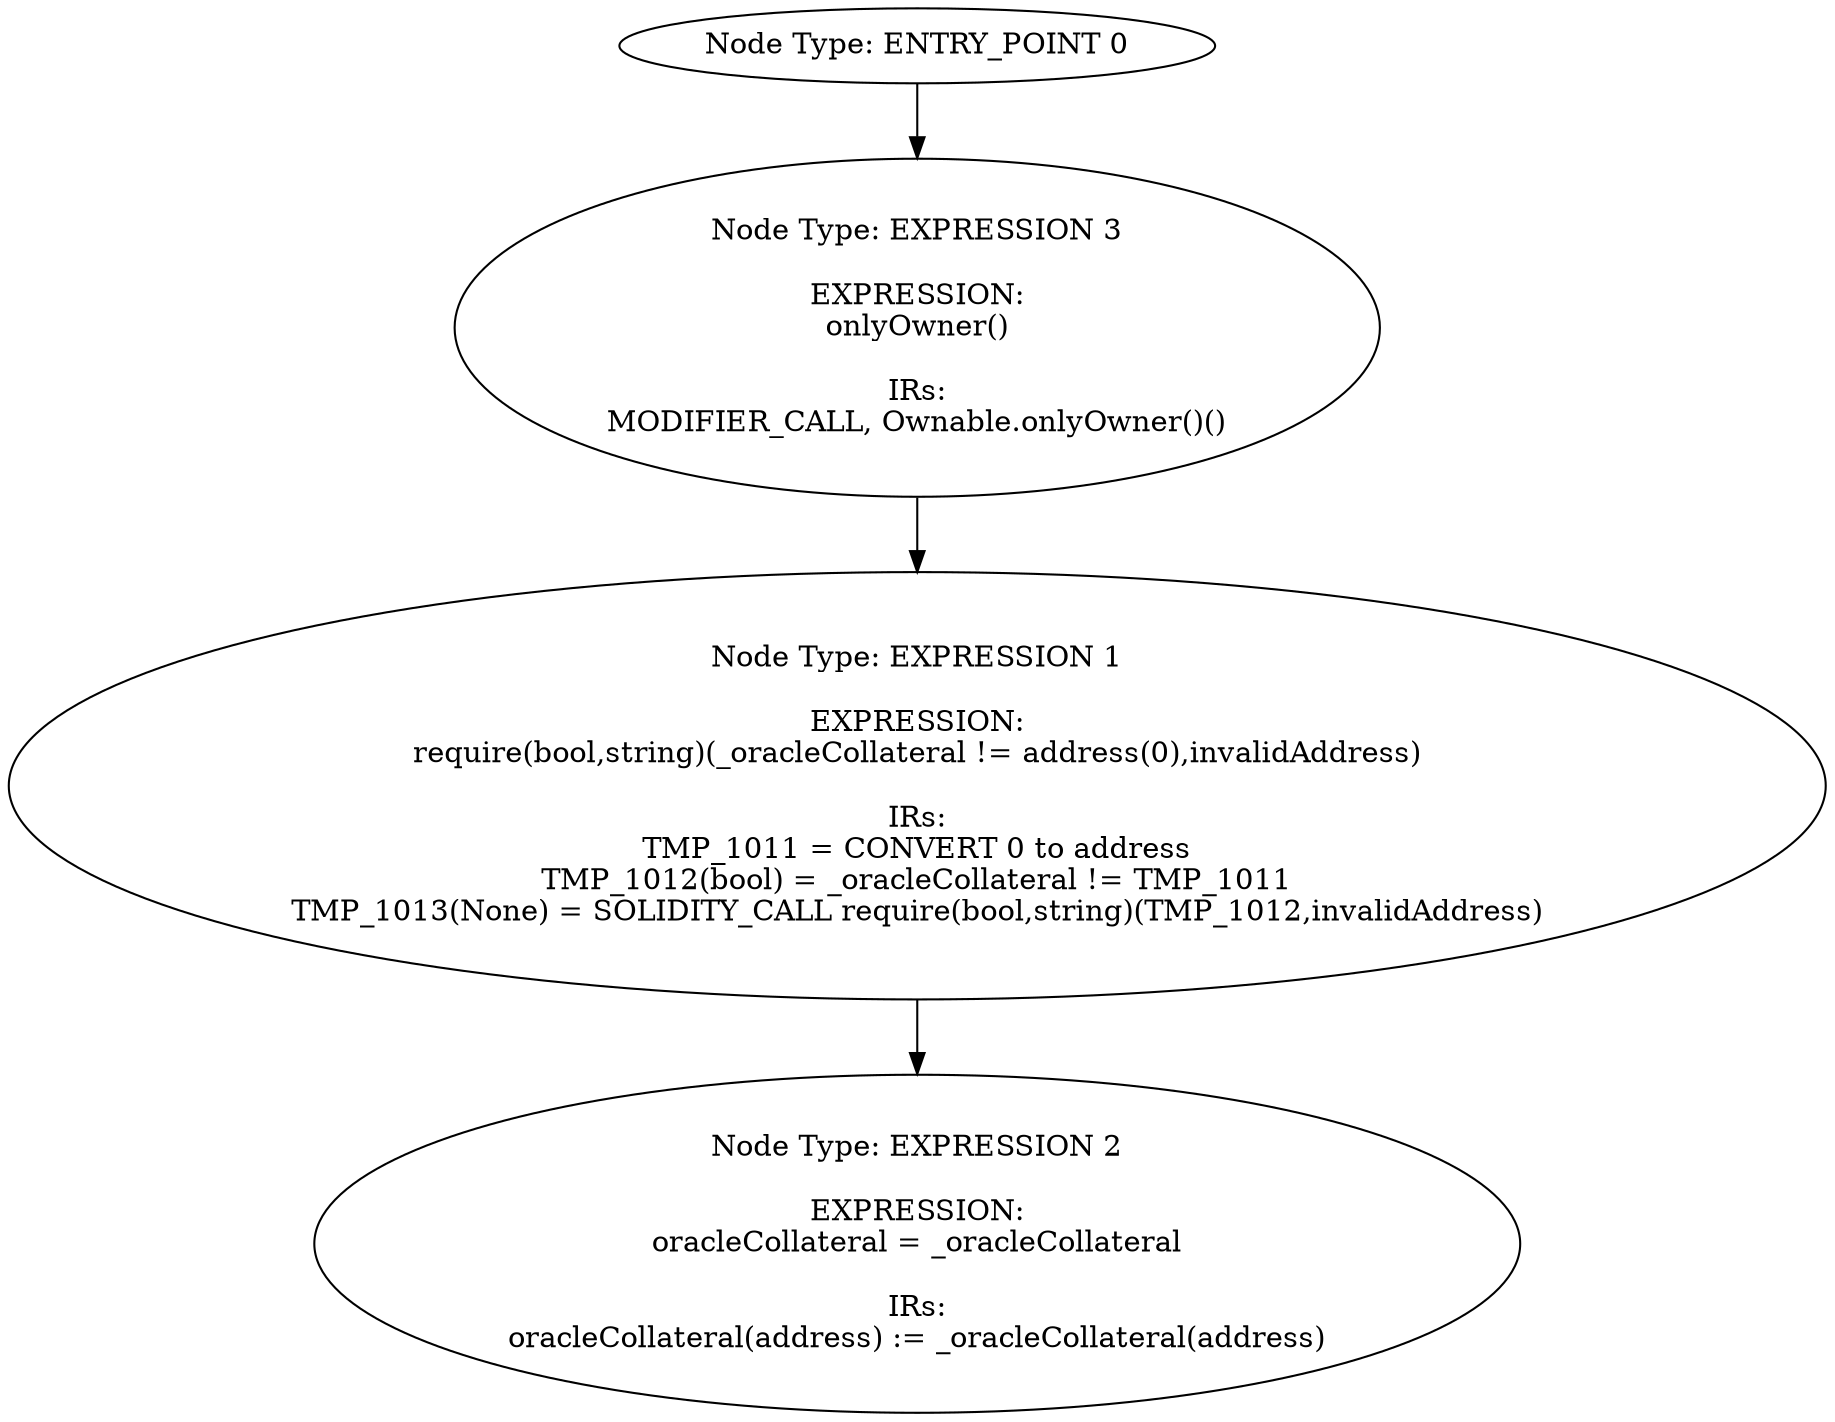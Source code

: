 digraph{
0[label="Node Type: ENTRY_POINT 0
"];
0->3;
1[label="Node Type: EXPRESSION 1

EXPRESSION:
require(bool,string)(_oracleCollateral != address(0),invalidAddress)

IRs:
TMP_1011 = CONVERT 0 to address
TMP_1012(bool) = _oracleCollateral != TMP_1011
TMP_1013(None) = SOLIDITY_CALL require(bool,string)(TMP_1012,invalidAddress)"];
1->2;
2[label="Node Type: EXPRESSION 2

EXPRESSION:
oracleCollateral = _oracleCollateral

IRs:
oracleCollateral(address) := _oracleCollateral(address)"];
3[label="Node Type: EXPRESSION 3

EXPRESSION:
onlyOwner()

IRs:
MODIFIER_CALL, Ownable.onlyOwner()()"];
3->1;
}
